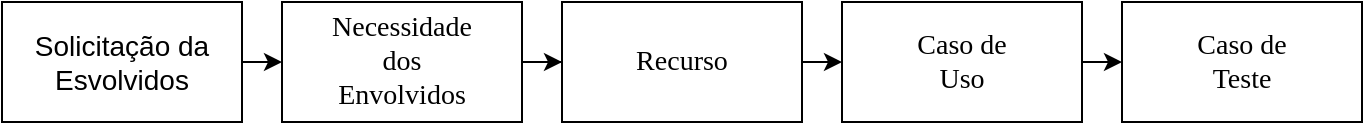 <mxfile version="15.7.3" type="github">
  <diagram id="ZjxTOXxgu-pQdIcjKeGE" name="Página-1">
    <mxGraphModel dx="674" dy="649" grid="0" gridSize="10" guides="1" tooltips="1" connect="1" arrows="1" fold="1" page="1" pageScale="1" pageWidth="827" pageHeight="1169" math="0" shadow="0">
      <root>
        <mxCell id="0" />
        <mxCell id="1" parent="0" />
        <mxCell id="Nnd-GyK_ZHzjTs1Ms335-12" style="edgeStyle=orthogonalEdgeStyle;rounded=0;orthogonalLoop=1;jettySize=auto;html=1;exitX=1;exitY=0.5;exitDx=0;exitDy=0;entryX=0;entryY=0.5;entryDx=0;entryDy=0;fontFamily=Times New Roman;" edge="1" parent="1" source="Nnd-GyK_ZHzjTs1Ms335-1" target="Nnd-GyK_ZHzjTs1Ms335-6">
          <mxGeometry relative="1" as="geometry" />
        </mxCell>
        <mxCell id="Nnd-GyK_ZHzjTs1Ms335-1" value="&lt;p&gt;&lt;font style=&quot;font-size: 14px&quot;&gt;Solicitação da Esvolvidos&lt;/font&gt;&lt;br&gt;&lt;/p&gt;" style="rounded=0;whiteSpace=wrap;html=1;" vertex="1" parent="1">
          <mxGeometry x="40" y="180" width="120" height="60" as="geometry" />
        </mxCell>
        <mxCell id="Nnd-GyK_ZHzjTs1Ms335-14" style="edgeStyle=orthogonalEdgeStyle;rounded=0;orthogonalLoop=1;jettySize=auto;html=1;entryX=0;entryY=0.5;entryDx=0;entryDy=0;fontFamily=Times New Roman;" edge="1" parent="1" source="Nnd-GyK_ZHzjTs1Ms335-6" target="Nnd-GyK_ZHzjTs1Ms335-7">
          <mxGeometry relative="1" as="geometry" />
        </mxCell>
        <mxCell id="Nnd-GyK_ZHzjTs1Ms335-6" value="" style="rounded=0;whiteSpace=wrap;html=1;fontFamily=Times New Roman;" vertex="1" parent="1">
          <mxGeometry x="180" y="180" width="120" height="60" as="geometry" />
        </mxCell>
        <mxCell id="Nnd-GyK_ZHzjTs1Ms335-20" style="edgeStyle=orthogonalEdgeStyle;rounded=0;orthogonalLoop=1;jettySize=auto;html=1;exitX=1;exitY=0.5;exitDx=0;exitDy=0;entryX=0;entryY=0.5;entryDx=0;entryDy=0;fontFamily=Times New Roman;fontSize=14;" edge="1" parent="1" source="Nnd-GyK_ZHzjTs1Ms335-7" target="Nnd-GyK_ZHzjTs1Ms335-8">
          <mxGeometry relative="1" as="geometry" />
        </mxCell>
        <mxCell id="Nnd-GyK_ZHzjTs1Ms335-7" value="" style="rounded=0;whiteSpace=wrap;html=1;fontFamily=Times New Roman;" vertex="1" parent="1">
          <mxGeometry x="320" y="180" width="120" height="60" as="geometry" />
        </mxCell>
        <mxCell id="Nnd-GyK_ZHzjTs1Ms335-21" style="edgeStyle=orthogonalEdgeStyle;rounded=0;orthogonalLoop=1;jettySize=auto;html=1;exitX=1;exitY=0.5;exitDx=0;exitDy=0;entryX=0;entryY=0.5;entryDx=0;entryDy=0;fontFamily=Times New Roman;fontSize=14;" edge="1" parent="1" source="Nnd-GyK_ZHzjTs1Ms335-8" target="Nnd-GyK_ZHzjTs1Ms335-9">
          <mxGeometry relative="1" as="geometry" />
        </mxCell>
        <mxCell id="Nnd-GyK_ZHzjTs1Ms335-8" value="" style="rounded=0;whiteSpace=wrap;html=1;fontFamily=Times New Roman;" vertex="1" parent="1">
          <mxGeometry x="460" y="180" width="120" height="60" as="geometry" />
        </mxCell>
        <mxCell id="Nnd-GyK_ZHzjTs1Ms335-9" value="" style="rounded=0;whiteSpace=wrap;html=1;fontFamily=Times New Roman;" vertex="1" parent="1">
          <mxGeometry x="600" y="180" width="120" height="60" as="geometry" />
        </mxCell>
        <mxCell id="Nnd-GyK_ZHzjTs1Ms335-11" value="Necessidade dos Envolvidos" style="text;html=1;strokeColor=none;fillColor=none;align=center;verticalAlign=middle;whiteSpace=wrap;rounded=0;fontFamily=Times New Roman;fontSize=14;" vertex="1" parent="1">
          <mxGeometry x="210" y="195" width="60" height="30" as="geometry" />
        </mxCell>
        <mxCell id="Nnd-GyK_ZHzjTs1Ms335-13" value="Recurso" style="text;html=1;strokeColor=none;fillColor=none;align=center;verticalAlign=middle;whiteSpace=wrap;rounded=0;fontFamily=Times New Roman;fontSize=14;" vertex="1" parent="1">
          <mxGeometry x="350" y="195" width="60" height="30" as="geometry" />
        </mxCell>
        <mxCell id="Nnd-GyK_ZHzjTs1Ms335-18" value="Caso de Uso" style="text;html=1;strokeColor=none;fillColor=none;align=center;verticalAlign=middle;whiteSpace=wrap;rounded=0;fontFamily=Times New Roman;fontSize=14;" vertex="1" parent="1">
          <mxGeometry x="490" y="195" width="60" height="30" as="geometry" />
        </mxCell>
        <mxCell id="Nnd-GyK_ZHzjTs1Ms335-19" value="Caso de Teste" style="text;html=1;strokeColor=none;fillColor=none;align=center;verticalAlign=middle;whiteSpace=wrap;rounded=0;fontFamily=Times New Roman;fontSize=14;" vertex="1" parent="1">
          <mxGeometry x="630" y="195" width="60" height="30" as="geometry" />
        </mxCell>
      </root>
    </mxGraphModel>
  </diagram>
</mxfile>
